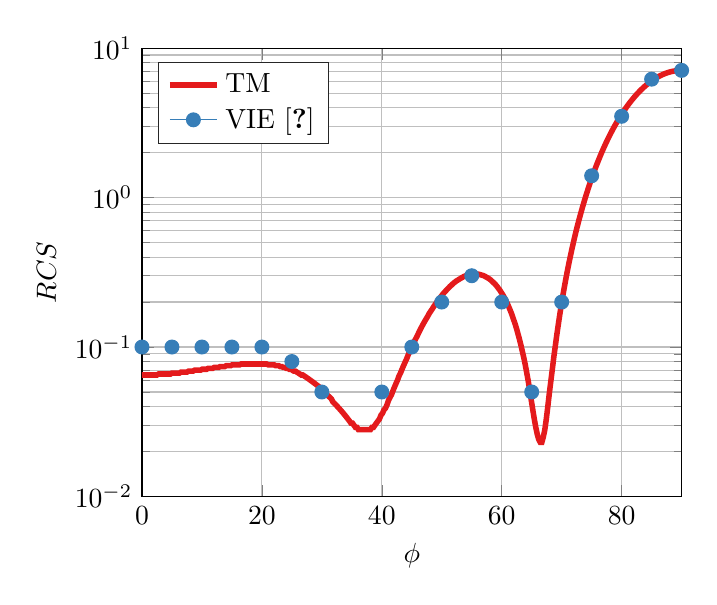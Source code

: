 % This file was created by matlab2tikz.
%
%The latest updates can be retrieved from
%  http://www.mathworks.com/matlabcentral/fileexchange/22022-matlab2tikz-matlab2tikz
%where you can also make suggestions and rate matlab2tikz.
%
\definecolor{mycolor1}{rgb}{0.894,0.102,0.11}%
\definecolor{mycolor2}{rgb}{0.216,0.494,0.722}%
%
\begin{tikzpicture}

\begin{axis}[%
xmin=0,
xmax=90,
xlabel={$\phi$},
ymode=log,
ymin=0.01,
ymax=10,
yminorticks=true,
ylabel={$RCS$},
axis background/.style={fill=white},
xmajorgrids,
ymajorgrids,
yminorgrids,
legend style={at={(0.03,0.97)}, anchor=north west, legend cell align=left, align=left, draw=white!15!black}
]
\addplot [color=mycolor1, line width=2.0pt]
  table[row sep=crcr]{%
0	0.065\\
0.251	0.065\\
0.501	0.065\\
0.752	0.065\\
1.003	0.065\\
1.253	0.065\\
1.504	0.065\\
1.755	0.065\\
2.006	0.065\\
2.256	0.065\\
2.507	0.065\\
2.758	0.066\\
3.008	0.066\\
3.259	0.066\\
3.51	0.066\\
3.76	0.066\\
4.011	0.066\\
4.262	0.066\\
4.513	0.066\\
4.763	0.066\\
5.014	0.067\\
5.265	0.067\\
5.515	0.067\\
5.766	0.067\\
6.017	0.067\\
6.267	0.067\\
6.518	0.068\\
6.769	0.068\\
7.019	0.068\\
7.27	0.068\\
7.521	0.068\\
7.772	0.069\\
8.022	0.069\\
8.273	0.069\\
8.524	0.069\\
8.774	0.07\\
9.025	0.07\\
9.276	0.07\\
9.526	0.07\\
9.777	0.07\\
10.028	0.071\\
10.279	0.071\\
10.529	0.071\\
10.78	0.071\\
11.031	0.072\\
11.281	0.072\\
11.532	0.072\\
11.783	0.072\\
12.033	0.073\\
12.284	0.073\\
12.535	0.073\\
12.786	0.073\\
13.036	0.074\\
13.287	0.074\\
13.538	0.074\\
13.788	0.074\\
14.039	0.075\\
14.29	0.075\\
14.54	0.075\\
14.791	0.075\\
15.042	0.076\\
15.292	0.076\\
15.543	0.076\\
15.794	0.076\\
16.045	0.076\\
16.295	0.076\\
16.546	0.077\\
16.797	0.077\\
17.047	0.077\\
17.298	0.077\\
17.549	0.077\\
17.799	0.077\\
18.05	0.077\\
18.301	0.077\\
18.552	0.077\\
18.802	0.077\\
19.053	0.077\\
19.304	0.077\\
19.554	0.077\\
19.805	0.077\\
20.056	0.077\\
20.306	0.077\\
20.557	0.077\\
20.808	0.077\\
21.058	0.076\\
21.309	0.076\\
21.56	0.076\\
21.811	0.076\\
22.061	0.076\\
22.312	0.075\\
22.563	0.075\\
22.813	0.075\\
23.064	0.074\\
23.315	0.074\\
23.565	0.073\\
23.816	0.073\\
24.067	0.072\\
24.318	0.072\\
24.568	0.071\\
24.819	0.071\\
25.07	0.07\\
25.32	0.069\\
25.571	0.069\\
25.822	0.068\\
26.072	0.067\\
26.323	0.066\\
26.574	0.065\\
26.825	0.065\\
27.075	0.064\\
27.326	0.063\\
27.577	0.062\\
27.827	0.061\\
28.078	0.06\\
28.329	0.059\\
28.579	0.058\\
28.83	0.057\\
29.081	0.056\\
29.331	0.055\\
29.582	0.054\\
29.833	0.053\\
30.084	0.051\\
30.334	0.05\\
30.585	0.049\\
30.836	0.048\\
31.086	0.047\\
31.337	0.046\\
31.588	0.045\\
31.838	0.043\\
32.089	0.042\\
32.34	0.041\\
32.591	0.04\\
32.841	0.039\\
33.092	0.038\\
33.343	0.037\\
33.593	0.036\\
33.844	0.035\\
34.095	0.034\\
34.345	0.033\\
34.596	0.032\\
34.847	0.031\\
35.097	0.031\\
35.348	0.03\\
35.599	0.029\\
35.85	0.029\\
36.1	0.028\\
36.351	0.028\\
36.602	0.028\\
36.852	0.028\\
37.103	0.028\\
37.354	0.028\\
37.604	0.028\\
37.855	0.028\\
38.106	0.028\\
38.357	0.029\\
38.607	0.029\\
38.858	0.03\\
39.109	0.031\\
39.359	0.032\\
39.61	0.033\\
39.861	0.035\\
40.111	0.036\\
40.362	0.038\\
40.613	0.039\\
40.864	0.041\\
41.114	0.044\\
41.365	0.046\\
41.616	0.048\\
41.866	0.051\\
42.117	0.054\\
42.368	0.057\\
42.618	0.06\\
42.869	0.064\\
43.12	0.067\\
43.37	0.071\\
43.621	0.075\\
43.872	0.079\\
44.123	0.083\\
44.373	0.088\\
44.624	0.093\\
44.875	0.098\\
45.125	0.103\\
45.376	0.108\\
45.627	0.113\\
45.877	0.118\\
46.128	0.124\\
46.379	0.13\\
46.63	0.136\\
46.88	0.142\\
47.131	0.148\\
47.382	0.154\\
47.632	0.16\\
47.883	0.167\\
48.134	0.173\\
48.384	0.179\\
48.635	0.186\\
48.886	0.192\\
49.136	0.199\\
49.387	0.205\\
49.638	0.212\\
49.889	0.218\\
50.139	0.225\\
50.39	0.231\\
50.641	0.237\\
50.891	0.243\\
51.142	0.249\\
51.393	0.255\\
51.643	0.26\\
51.894	0.266\\
52.145	0.271\\
52.396	0.276\\
52.646	0.28\\
52.897	0.284\\
53.148	0.288\\
53.398	0.292\\
53.649	0.296\\
53.9	0.299\\
54.15	0.301\\
54.401	0.303\\
54.652	0.305\\
54.903	0.307\\
55.153	0.308\\
55.404	0.308\\
55.655	0.308\\
55.905	0.308\\
56.156	0.307\\
56.407	0.305\\
56.657	0.303\\
56.908	0.301\\
57.159	0.298\\
57.409	0.294\\
57.66	0.29\\
57.911	0.286\\
58.162	0.281\\
58.412	0.275\\
58.663	0.269\\
58.914	0.263\\
59.164	0.256\\
59.415	0.248\\
59.666	0.241\\
59.916	0.232\\
60.167	0.224\\
60.418	0.215\\
60.669	0.205\\
60.919	0.196\\
61.17	0.186\\
61.421	0.176\\
61.671	0.166\\
61.922	0.155\\
62.173	0.145\\
62.423	0.135\\
62.674	0.124\\
62.925	0.114\\
63.175	0.104\\
63.426	0.094\\
63.677	0.085\\
63.928	0.076\\
64.178	0.067\\
64.429	0.059\\
64.68	0.051\\
64.93	0.044\\
65.181	0.038\\
65.432	0.033\\
65.682	0.029\\
65.933	0.026\\
66.184	0.024\\
66.435	0.023\\
66.685	0.023\\
66.936	0.025\\
67.187	0.028\\
67.437	0.033\\
67.688	0.04\\
67.939	0.049\\
68.189	0.059\\
68.44	0.071\\
68.691	0.086\\
68.942	0.102\\
69.192	0.121\\
69.443	0.142\\
69.694	0.166\\
69.944	0.192\\
70.195	0.221\\
70.446	0.252\\
70.696	0.286\\
70.947	0.323\\
71.198	0.363\\
71.448	0.405\\
71.699	0.451\\
71.95	0.5\\
72.201	0.552\\
72.451	0.607\\
72.702	0.665\\
72.953	0.726\\
73.203	0.79\\
73.454	0.858\\
73.705	0.929\\
73.955	1.003\\
74.206	1.08\\
74.457	1.16\\
74.708	1.244\\
74.958	1.331\\
75.209	1.421\\
75.46	1.513\\
75.71	1.609\\
75.961	1.708\\
76.212	1.809\\
76.462	1.914\\
76.713	2.021\\
76.964	2.13\\
77.214	2.242\\
77.465	2.356\\
77.716	2.473\\
77.967	2.591\\
78.217	2.712\\
78.468	2.834\\
78.719	2.958\\
78.969	3.083\\
79.22	3.21\\
79.471	3.338\\
79.721	3.467\\
79.972	3.596\\
80.223	3.727\\
80.474	3.857\\
80.724	3.988\\
80.975	4.118\\
81.226	4.249\\
81.476	4.379\\
81.727	4.508\\
81.978	4.637\\
82.228	4.764\\
82.479	4.891\\
82.73	5.015\\
82.981	5.138\\
83.231	5.259\\
83.482	5.378\\
83.733	5.494\\
83.983	5.608\\
84.234	5.719\\
84.485	5.827\\
84.735	5.932\\
84.986	6.033\\
85.237	6.131\\
85.487	6.225\\
85.738	6.315\\
85.989	6.4\\
86.24	6.482\\
86.49	6.559\\
86.741	6.631\\
86.992	6.699\\
87.242	6.762\\
87.493	6.819\\
87.744	6.872\\
87.994	6.919\\
88.245	6.961\\
88.496	6.998\\
88.747	7.029\\
88.997	7.054\\
89.248	7.074\\
89.499	7.089\\
89.749	7.097\\
90	7.1\\
};
\addlegendentry{TM}

\addplot [color=mycolor2, draw=none, mark size=2.5pt, mark=*, mark options={solid, fill=gray, mycolor2}]
  table[row sep=crcr]{%
0	0.1\\
5	0.1\\
10	0.1\\
15	0.1\\
20	0.1\\
25	0.08\\
30	0.05\\
35	0\\
40	0.05\\
45	0.1\\
50	0.2\\
55	0.3\\
60	0.2\\
65	0.05\\
70	0.2\\
75	1.4\\
80	3.5\\
85	6.2\\
90	7.1\\
};
\addlegendentry{VIE \cite{Richmond1965}}

\end{axis}
\end{tikzpicture}%
